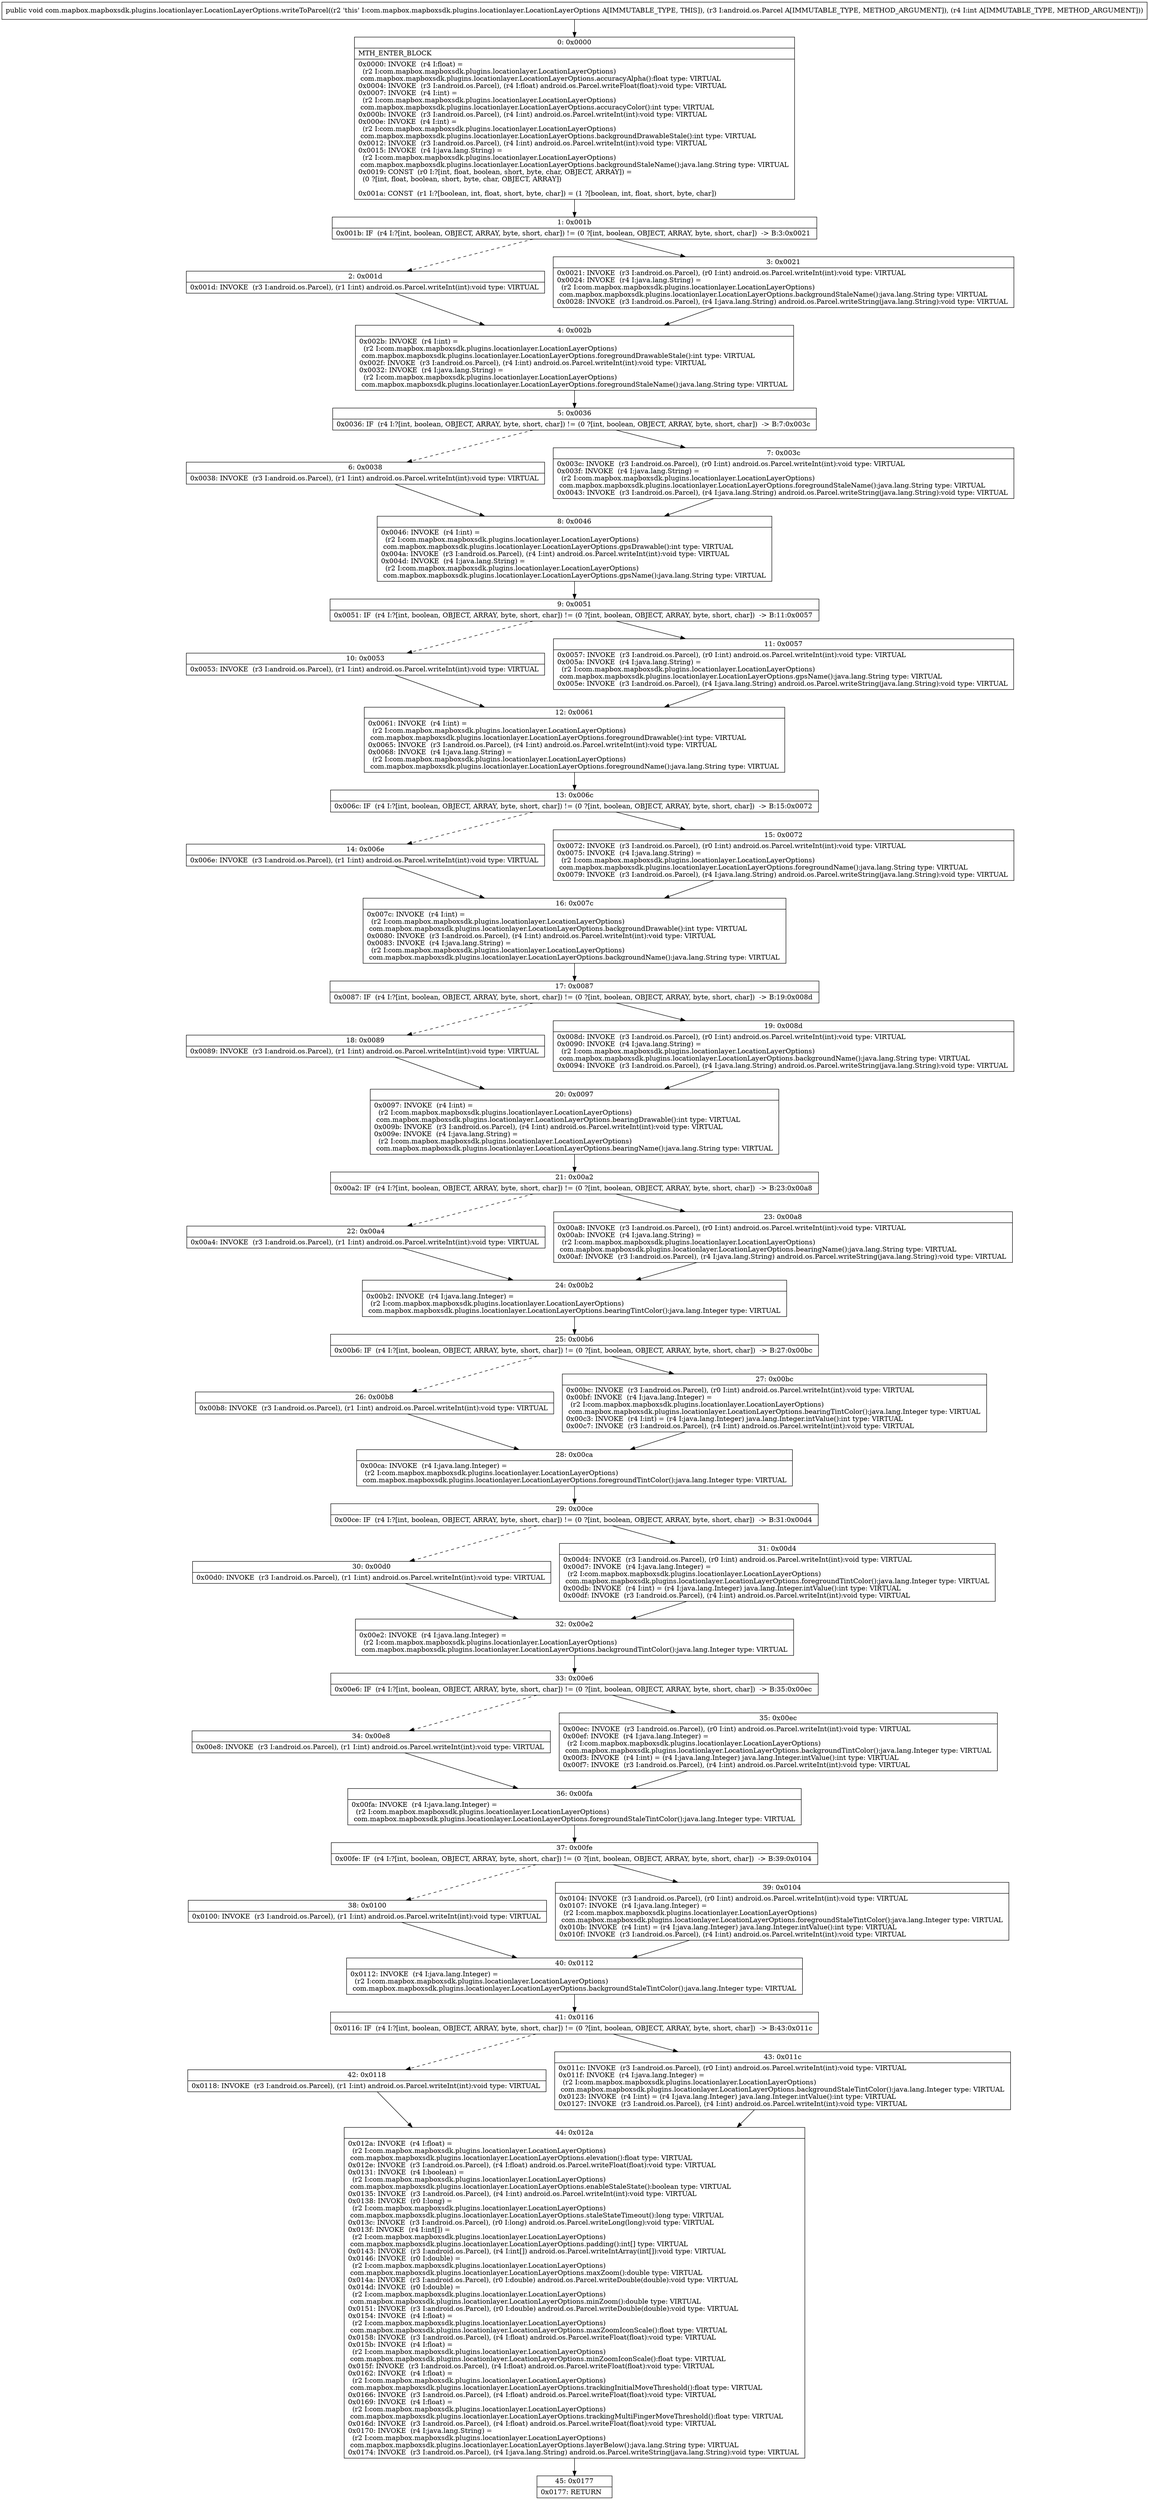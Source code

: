 digraph "CFG forcom.mapbox.mapboxsdk.plugins.locationlayer.LocationLayerOptions.writeToParcel(Landroid\/os\/Parcel;I)V" {
Node_0 [shape=record,label="{0\:\ 0x0000|MTH_ENTER_BLOCK\l|0x0000: INVOKE  (r4 I:float) = \l  (r2 I:com.mapbox.mapboxsdk.plugins.locationlayer.LocationLayerOptions)\l com.mapbox.mapboxsdk.plugins.locationlayer.LocationLayerOptions.accuracyAlpha():float type: VIRTUAL \l0x0004: INVOKE  (r3 I:android.os.Parcel), (r4 I:float) android.os.Parcel.writeFloat(float):void type: VIRTUAL \l0x0007: INVOKE  (r4 I:int) = \l  (r2 I:com.mapbox.mapboxsdk.plugins.locationlayer.LocationLayerOptions)\l com.mapbox.mapboxsdk.plugins.locationlayer.LocationLayerOptions.accuracyColor():int type: VIRTUAL \l0x000b: INVOKE  (r3 I:android.os.Parcel), (r4 I:int) android.os.Parcel.writeInt(int):void type: VIRTUAL \l0x000e: INVOKE  (r4 I:int) = \l  (r2 I:com.mapbox.mapboxsdk.plugins.locationlayer.LocationLayerOptions)\l com.mapbox.mapboxsdk.plugins.locationlayer.LocationLayerOptions.backgroundDrawableStale():int type: VIRTUAL \l0x0012: INVOKE  (r3 I:android.os.Parcel), (r4 I:int) android.os.Parcel.writeInt(int):void type: VIRTUAL \l0x0015: INVOKE  (r4 I:java.lang.String) = \l  (r2 I:com.mapbox.mapboxsdk.plugins.locationlayer.LocationLayerOptions)\l com.mapbox.mapboxsdk.plugins.locationlayer.LocationLayerOptions.backgroundStaleName():java.lang.String type: VIRTUAL \l0x0019: CONST  (r0 I:?[int, float, boolean, short, byte, char, OBJECT, ARRAY]) = \l  (0 ?[int, float, boolean, short, byte, char, OBJECT, ARRAY])\l \l0x001a: CONST  (r1 I:?[boolean, int, float, short, byte, char]) = (1 ?[boolean, int, float, short, byte, char]) \l}"];
Node_1 [shape=record,label="{1\:\ 0x001b|0x001b: IF  (r4 I:?[int, boolean, OBJECT, ARRAY, byte, short, char]) != (0 ?[int, boolean, OBJECT, ARRAY, byte, short, char])  \-\> B:3:0x0021 \l}"];
Node_2 [shape=record,label="{2\:\ 0x001d|0x001d: INVOKE  (r3 I:android.os.Parcel), (r1 I:int) android.os.Parcel.writeInt(int):void type: VIRTUAL \l}"];
Node_3 [shape=record,label="{3\:\ 0x0021|0x0021: INVOKE  (r3 I:android.os.Parcel), (r0 I:int) android.os.Parcel.writeInt(int):void type: VIRTUAL \l0x0024: INVOKE  (r4 I:java.lang.String) = \l  (r2 I:com.mapbox.mapboxsdk.plugins.locationlayer.LocationLayerOptions)\l com.mapbox.mapboxsdk.plugins.locationlayer.LocationLayerOptions.backgroundStaleName():java.lang.String type: VIRTUAL \l0x0028: INVOKE  (r3 I:android.os.Parcel), (r4 I:java.lang.String) android.os.Parcel.writeString(java.lang.String):void type: VIRTUAL \l}"];
Node_4 [shape=record,label="{4\:\ 0x002b|0x002b: INVOKE  (r4 I:int) = \l  (r2 I:com.mapbox.mapboxsdk.plugins.locationlayer.LocationLayerOptions)\l com.mapbox.mapboxsdk.plugins.locationlayer.LocationLayerOptions.foregroundDrawableStale():int type: VIRTUAL \l0x002f: INVOKE  (r3 I:android.os.Parcel), (r4 I:int) android.os.Parcel.writeInt(int):void type: VIRTUAL \l0x0032: INVOKE  (r4 I:java.lang.String) = \l  (r2 I:com.mapbox.mapboxsdk.plugins.locationlayer.LocationLayerOptions)\l com.mapbox.mapboxsdk.plugins.locationlayer.LocationLayerOptions.foregroundStaleName():java.lang.String type: VIRTUAL \l}"];
Node_5 [shape=record,label="{5\:\ 0x0036|0x0036: IF  (r4 I:?[int, boolean, OBJECT, ARRAY, byte, short, char]) != (0 ?[int, boolean, OBJECT, ARRAY, byte, short, char])  \-\> B:7:0x003c \l}"];
Node_6 [shape=record,label="{6\:\ 0x0038|0x0038: INVOKE  (r3 I:android.os.Parcel), (r1 I:int) android.os.Parcel.writeInt(int):void type: VIRTUAL \l}"];
Node_7 [shape=record,label="{7\:\ 0x003c|0x003c: INVOKE  (r3 I:android.os.Parcel), (r0 I:int) android.os.Parcel.writeInt(int):void type: VIRTUAL \l0x003f: INVOKE  (r4 I:java.lang.String) = \l  (r2 I:com.mapbox.mapboxsdk.plugins.locationlayer.LocationLayerOptions)\l com.mapbox.mapboxsdk.plugins.locationlayer.LocationLayerOptions.foregroundStaleName():java.lang.String type: VIRTUAL \l0x0043: INVOKE  (r3 I:android.os.Parcel), (r4 I:java.lang.String) android.os.Parcel.writeString(java.lang.String):void type: VIRTUAL \l}"];
Node_8 [shape=record,label="{8\:\ 0x0046|0x0046: INVOKE  (r4 I:int) = \l  (r2 I:com.mapbox.mapboxsdk.plugins.locationlayer.LocationLayerOptions)\l com.mapbox.mapboxsdk.plugins.locationlayer.LocationLayerOptions.gpsDrawable():int type: VIRTUAL \l0x004a: INVOKE  (r3 I:android.os.Parcel), (r4 I:int) android.os.Parcel.writeInt(int):void type: VIRTUAL \l0x004d: INVOKE  (r4 I:java.lang.String) = \l  (r2 I:com.mapbox.mapboxsdk.plugins.locationlayer.LocationLayerOptions)\l com.mapbox.mapboxsdk.plugins.locationlayer.LocationLayerOptions.gpsName():java.lang.String type: VIRTUAL \l}"];
Node_9 [shape=record,label="{9\:\ 0x0051|0x0051: IF  (r4 I:?[int, boolean, OBJECT, ARRAY, byte, short, char]) != (0 ?[int, boolean, OBJECT, ARRAY, byte, short, char])  \-\> B:11:0x0057 \l}"];
Node_10 [shape=record,label="{10\:\ 0x0053|0x0053: INVOKE  (r3 I:android.os.Parcel), (r1 I:int) android.os.Parcel.writeInt(int):void type: VIRTUAL \l}"];
Node_11 [shape=record,label="{11\:\ 0x0057|0x0057: INVOKE  (r3 I:android.os.Parcel), (r0 I:int) android.os.Parcel.writeInt(int):void type: VIRTUAL \l0x005a: INVOKE  (r4 I:java.lang.String) = \l  (r2 I:com.mapbox.mapboxsdk.plugins.locationlayer.LocationLayerOptions)\l com.mapbox.mapboxsdk.plugins.locationlayer.LocationLayerOptions.gpsName():java.lang.String type: VIRTUAL \l0x005e: INVOKE  (r3 I:android.os.Parcel), (r4 I:java.lang.String) android.os.Parcel.writeString(java.lang.String):void type: VIRTUAL \l}"];
Node_12 [shape=record,label="{12\:\ 0x0061|0x0061: INVOKE  (r4 I:int) = \l  (r2 I:com.mapbox.mapboxsdk.plugins.locationlayer.LocationLayerOptions)\l com.mapbox.mapboxsdk.plugins.locationlayer.LocationLayerOptions.foregroundDrawable():int type: VIRTUAL \l0x0065: INVOKE  (r3 I:android.os.Parcel), (r4 I:int) android.os.Parcel.writeInt(int):void type: VIRTUAL \l0x0068: INVOKE  (r4 I:java.lang.String) = \l  (r2 I:com.mapbox.mapboxsdk.plugins.locationlayer.LocationLayerOptions)\l com.mapbox.mapboxsdk.plugins.locationlayer.LocationLayerOptions.foregroundName():java.lang.String type: VIRTUAL \l}"];
Node_13 [shape=record,label="{13\:\ 0x006c|0x006c: IF  (r4 I:?[int, boolean, OBJECT, ARRAY, byte, short, char]) != (0 ?[int, boolean, OBJECT, ARRAY, byte, short, char])  \-\> B:15:0x0072 \l}"];
Node_14 [shape=record,label="{14\:\ 0x006e|0x006e: INVOKE  (r3 I:android.os.Parcel), (r1 I:int) android.os.Parcel.writeInt(int):void type: VIRTUAL \l}"];
Node_15 [shape=record,label="{15\:\ 0x0072|0x0072: INVOKE  (r3 I:android.os.Parcel), (r0 I:int) android.os.Parcel.writeInt(int):void type: VIRTUAL \l0x0075: INVOKE  (r4 I:java.lang.String) = \l  (r2 I:com.mapbox.mapboxsdk.plugins.locationlayer.LocationLayerOptions)\l com.mapbox.mapboxsdk.plugins.locationlayer.LocationLayerOptions.foregroundName():java.lang.String type: VIRTUAL \l0x0079: INVOKE  (r3 I:android.os.Parcel), (r4 I:java.lang.String) android.os.Parcel.writeString(java.lang.String):void type: VIRTUAL \l}"];
Node_16 [shape=record,label="{16\:\ 0x007c|0x007c: INVOKE  (r4 I:int) = \l  (r2 I:com.mapbox.mapboxsdk.plugins.locationlayer.LocationLayerOptions)\l com.mapbox.mapboxsdk.plugins.locationlayer.LocationLayerOptions.backgroundDrawable():int type: VIRTUAL \l0x0080: INVOKE  (r3 I:android.os.Parcel), (r4 I:int) android.os.Parcel.writeInt(int):void type: VIRTUAL \l0x0083: INVOKE  (r4 I:java.lang.String) = \l  (r2 I:com.mapbox.mapboxsdk.plugins.locationlayer.LocationLayerOptions)\l com.mapbox.mapboxsdk.plugins.locationlayer.LocationLayerOptions.backgroundName():java.lang.String type: VIRTUAL \l}"];
Node_17 [shape=record,label="{17\:\ 0x0087|0x0087: IF  (r4 I:?[int, boolean, OBJECT, ARRAY, byte, short, char]) != (0 ?[int, boolean, OBJECT, ARRAY, byte, short, char])  \-\> B:19:0x008d \l}"];
Node_18 [shape=record,label="{18\:\ 0x0089|0x0089: INVOKE  (r3 I:android.os.Parcel), (r1 I:int) android.os.Parcel.writeInt(int):void type: VIRTUAL \l}"];
Node_19 [shape=record,label="{19\:\ 0x008d|0x008d: INVOKE  (r3 I:android.os.Parcel), (r0 I:int) android.os.Parcel.writeInt(int):void type: VIRTUAL \l0x0090: INVOKE  (r4 I:java.lang.String) = \l  (r2 I:com.mapbox.mapboxsdk.plugins.locationlayer.LocationLayerOptions)\l com.mapbox.mapboxsdk.plugins.locationlayer.LocationLayerOptions.backgroundName():java.lang.String type: VIRTUAL \l0x0094: INVOKE  (r3 I:android.os.Parcel), (r4 I:java.lang.String) android.os.Parcel.writeString(java.lang.String):void type: VIRTUAL \l}"];
Node_20 [shape=record,label="{20\:\ 0x0097|0x0097: INVOKE  (r4 I:int) = \l  (r2 I:com.mapbox.mapboxsdk.plugins.locationlayer.LocationLayerOptions)\l com.mapbox.mapboxsdk.plugins.locationlayer.LocationLayerOptions.bearingDrawable():int type: VIRTUAL \l0x009b: INVOKE  (r3 I:android.os.Parcel), (r4 I:int) android.os.Parcel.writeInt(int):void type: VIRTUAL \l0x009e: INVOKE  (r4 I:java.lang.String) = \l  (r2 I:com.mapbox.mapboxsdk.plugins.locationlayer.LocationLayerOptions)\l com.mapbox.mapboxsdk.plugins.locationlayer.LocationLayerOptions.bearingName():java.lang.String type: VIRTUAL \l}"];
Node_21 [shape=record,label="{21\:\ 0x00a2|0x00a2: IF  (r4 I:?[int, boolean, OBJECT, ARRAY, byte, short, char]) != (0 ?[int, boolean, OBJECT, ARRAY, byte, short, char])  \-\> B:23:0x00a8 \l}"];
Node_22 [shape=record,label="{22\:\ 0x00a4|0x00a4: INVOKE  (r3 I:android.os.Parcel), (r1 I:int) android.os.Parcel.writeInt(int):void type: VIRTUAL \l}"];
Node_23 [shape=record,label="{23\:\ 0x00a8|0x00a8: INVOKE  (r3 I:android.os.Parcel), (r0 I:int) android.os.Parcel.writeInt(int):void type: VIRTUAL \l0x00ab: INVOKE  (r4 I:java.lang.String) = \l  (r2 I:com.mapbox.mapboxsdk.plugins.locationlayer.LocationLayerOptions)\l com.mapbox.mapboxsdk.plugins.locationlayer.LocationLayerOptions.bearingName():java.lang.String type: VIRTUAL \l0x00af: INVOKE  (r3 I:android.os.Parcel), (r4 I:java.lang.String) android.os.Parcel.writeString(java.lang.String):void type: VIRTUAL \l}"];
Node_24 [shape=record,label="{24\:\ 0x00b2|0x00b2: INVOKE  (r4 I:java.lang.Integer) = \l  (r2 I:com.mapbox.mapboxsdk.plugins.locationlayer.LocationLayerOptions)\l com.mapbox.mapboxsdk.plugins.locationlayer.LocationLayerOptions.bearingTintColor():java.lang.Integer type: VIRTUAL \l}"];
Node_25 [shape=record,label="{25\:\ 0x00b6|0x00b6: IF  (r4 I:?[int, boolean, OBJECT, ARRAY, byte, short, char]) != (0 ?[int, boolean, OBJECT, ARRAY, byte, short, char])  \-\> B:27:0x00bc \l}"];
Node_26 [shape=record,label="{26\:\ 0x00b8|0x00b8: INVOKE  (r3 I:android.os.Parcel), (r1 I:int) android.os.Parcel.writeInt(int):void type: VIRTUAL \l}"];
Node_27 [shape=record,label="{27\:\ 0x00bc|0x00bc: INVOKE  (r3 I:android.os.Parcel), (r0 I:int) android.os.Parcel.writeInt(int):void type: VIRTUAL \l0x00bf: INVOKE  (r4 I:java.lang.Integer) = \l  (r2 I:com.mapbox.mapboxsdk.plugins.locationlayer.LocationLayerOptions)\l com.mapbox.mapboxsdk.plugins.locationlayer.LocationLayerOptions.bearingTintColor():java.lang.Integer type: VIRTUAL \l0x00c3: INVOKE  (r4 I:int) = (r4 I:java.lang.Integer) java.lang.Integer.intValue():int type: VIRTUAL \l0x00c7: INVOKE  (r3 I:android.os.Parcel), (r4 I:int) android.os.Parcel.writeInt(int):void type: VIRTUAL \l}"];
Node_28 [shape=record,label="{28\:\ 0x00ca|0x00ca: INVOKE  (r4 I:java.lang.Integer) = \l  (r2 I:com.mapbox.mapboxsdk.plugins.locationlayer.LocationLayerOptions)\l com.mapbox.mapboxsdk.plugins.locationlayer.LocationLayerOptions.foregroundTintColor():java.lang.Integer type: VIRTUAL \l}"];
Node_29 [shape=record,label="{29\:\ 0x00ce|0x00ce: IF  (r4 I:?[int, boolean, OBJECT, ARRAY, byte, short, char]) != (0 ?[int, boolean, OBJECT, ARRAY, byte, short, char])  \-\> B:31:0x00d4 \l}"];
Node_30 [shape=record,label="{30\:\ 0x00d0|0x00d0: INVOKE  (r3 I:android.os.Parcel), (r1 I:int) android.os.Parcel.writeInt(int):void type: VIRTUAL \l}"];
Node_31 [shape=record,label="{31\:\ 0x00d4|0x00d4: INVOKE  (r3 I:android.os.Parcel), (r0 I:int) android.os.Parcel.writeInt(int):void type: VIRTUAL \l0x00d7: INVOKE  (r4 I:java.lang.Integer) = \l  (r2 I:com.mapbox.mapboxsdk.plugins.locationlayer.LocationLayerOptions)\l com.mapbox.mapboxsdk.plugins.locationlayer.LocationLayerOptions.foregroundTintColor():java.lang.Integer type: VIRTUAL \l0x00db: INVOKE  (r4 I:int) = (r4 I:java.lang.Integer) java.lang.Integer.intValue():int type: VIRTUAL \l0x00df: INVOKE  (r3 I:android.os.Parcel), (r4 I:int) android.os.Parcel.writeInt(int):void type: VIRTUAL \l}"];
Node_32 [shape=record,label="{32\:\ 0x00e2|0x00e2: INVOKE  (r4 I:java.lang.Integer) = \l  (r2 I:com.mapbox.mapboxsdk.plugins.locationlayer.LocationLayerOptions)\l com.mapbox.mapboxsdk.plugins.locationlayer.LocationLayerOptions.backgroundTintColor():java.lang.Integer type: VIRTUAL \l}"];
Node_33 [shape=record,label="{33\:\ 0x00e6|0x00e6: IF  (r4 I:?[int, boolean, OBJECT, ARRAY, byte, short, char]) != (0 ?[int, boolean, OBJECT, ARRAY, byte, short, char])  \-\> B:35:0x00ec \l}"];
Node_34 [shape=record,label="{34\:\ 0x00e8|0x00e8: INVOKE  (r3 I:android.os.Parcel), (r1 I:int) android.os.Parcel.writeInt(int):void type: VIRTUAL \l}"];
Node_35 [shape=record,label="{35\:\ 0x00ec|0x00ec: INVOKE  (r3 I:android.os.Parcel), (r0 I:int) android.os.Parcel.writeInt(int):void type: VIRTUAL \l0x00ef: INVOKE  (r4 I:java.lang.Integer) = \l  (r2 I:com.mapbox.mapboxsdk.plugins.locationlayer.LocationLayerOptions)\l com.mapbox.mapboxsdk.plugins.locationlayer.LocationLayerOptions.backgroundTintColor():java.lang.Integer type: VIRTUAL \l0x00f3: INVOKE  (r4 I:int) = (r4 I:java.lang.Integer) java.lang.Integer.intValue():int type: VIRTUAL \l0x00f7: INVOKE  (r3 I:android.os.Parcel), (r4 I:int) android.os.Parcel.writeInt(int):void type: VIRTUAL \l}"];
Node_36 [shape=record,label="{36\:\ 0x00fa|0x00fa: INVOKE  (r4 I:java.lang.Integer) = \l  (r2 I:com.mapbox.mapboxsdk.plugins.locationlayer.LocationLayerOptions)\l com.mapbox.mapboxsdk.plugins.locationlayer.LocationLayerOptions.foregroundStaleTintColor():java.lang.Integer type: VIRTUAL \l}"];
Node_37 [shape=record,label="{37\:\ 0x00fe|0x00fe: IF  (r4 I:?[int, boolean, OBJECT, ARRAY, byte, short, char]) != (0 ?[int, boolean, OBJECT, ARRAY, byte, short, char])  \-\> B:39:0x0104 \l}"];
Node_38 [shape=record,label="{38\:\ 0x0100|0x0100: INVOKE  (r3 I:android.os.Parcel), (r1 I:int) android.os.Parcel.writeInt(int):void type: VIRTUAL \l}"];
Node_39 [shape=record,label="{39\:\ 0x0104|0x0104: INVOKE  (r3 I:android.os.Parcel), (r0 I:int) android.os.Parcel.writeInt(int):void type: VIRTUAL \l0x0107: INVOKE  (r4 I:java.lang.Integer) = \l  (r2 I:com.mapbox.mapboxsdk.plugins.locationlayer.LocationLayerOptions)\l com.mapbox.mapboxsdk.plugins.locationlayer.LocationLayerOptions.foregroundStaleTintColor():java.lang.Integer type: VIRTUAL \l0x010b: INVOKE  (r4 I:int) = (r4 I:java.lang.Integer) java.lang.Integer.intValue():int type: VIRTUAL \l0x010f: INVOKE  (r3 I:android.os.Parcel), (r4 I:int) android.os.Parcel.writeInt(int):void type: VIRTUAL \l}"];
Node_40 [shape=record,label="{40\:\ 0x0112|0x0112: INVOKE  (r4 I:java.lang.Integer) = \l  (r2 I:com.mapbox.mapboxsdk.plugins.locationlayer.LocationLayerOptions)\l com.mapbox.mapboxsdk.plugins.locationlayer.LocationLayerOptions.backgroundStaleTintColor():java.lang.Integer type: VIRTUAL \l}"];
Node_41 [shape=record,label="{41\:\ 0x0116|0x0116: IF  (r4 I:?[int, boolean, OBJECT, ARRAY, byte, short, char]) != (0 ?[int, boolean, OBJECT, ARRAY, byte, short, char])  \-\> B:43:0x011c \l}"];
Node_42 [shape=record,label="{42\:\ 0x0118|0x0118: INVOKE  (r3 I:android.os.Parcel), (r1 I:int) android.os.Parcel.writeInt(int):void type: VIRTUAL \l}"];
Node_43 [shape=record,label="{43\:\ 0x011c|0x011c: INVOKE  (r3 I:android.os.Parcel), (r0 I:int) android.os.Parcel.writeInt(int):void type: VIRTUAL \l0x011f: INVOKE  (r4 I:java.lang.Integer) = \l  (r2 I:com.mapbox.mapboxsdk.plugins.locationlayer.LocationLayerOptions)\l com.mapbox.mapboxsdk.plugins.locationlayer.LocationLayerOptions.backgroundStaleTintColor():java.lang.Integer type: VIRTUAL \l0x0123: INVOKE  (r4 I:int) = (r4 I:java.lang.Integer) java.lang.Integer.intValue():int type: VIRTUAL \l0x0127: INVOKE  (r3 I:android.os.Parcel), (r4 I:int) android.os.Parcel.writeInt(int):void type: VIRTUAL \l}"];
Node_44 [shape=record,label="{44\:\ 0x012a|0x012a: INVOKE  (r4 I:float) = \l  (r2 I:com.mapbox.mapboxsdk.plugins.locationlayer.LocationLayerOptions)\l com.mapbox.mapboxsdk.plugins.locationlayer.LocationLayerOptions.elevation():float type: VIRTUAL \l0x012e: INVOKE  (r3 I:android.os.Parcel), (r4 I:float) android.os.Parcel.writeFloat(float):void type: VIRTUAL \l0x0131: INVOKE  (r4 I:boolean) = \l  (r2 I:com.mapbox.mapboxsdk.plugins.locationlayer.LocationLayerOptions)\l com.mapbox.mapboxsdk.plugins.locationlayer.LocationLayerOptions.enableStaleState():boolean type: VIRTUAL \l0x0135: INVOKE  (r3 I:android.os.Parcel), (r4 I:int) android.os.Parcel.writeInt(int):void type: VIRTUAL \l0x0138: INVOKE  (r0 I:long) = \l  (r2 I:com.mapbox.mapboxsdk.plugins.locationlayer.LocationLayerOptions)\l com.mapbox.mapboxsdk.plugins.locationlayer.LocationLayerOptions.staleStateTimeout():long type: VIRTUAL \l0x013c: INVOKE  (r3 I:android.os.Parcel), (r0 I:long) android.os.Parcel.writeLong(long):void type: VIRTUAL \l0x013f: INVOKE  (r4 I:int[]) = \l  (r2 I:com.mapbox.mapboxsdk.plugins.locationlayer.LocationLayerOptions)\l com.mapbox.mapboxsdk.plugins.locationlayer.LocationLayerOptions.padding():int[] type: VIRTUAL \l0x0143: INVOKE  (r3 I:android.os.Parcel), (r4 I:int[]) android.os.Parcel.writeIntArray(int[]):void type: VIRTUAL \l0x0146: INVOKE  (r0 I:double) = \l  (r2 I:com.mapbox.mapboxsdk.plugins.locationlayer.LocationLayerOptions)\l com.mapbox.mapboxsdk.plugins.locationlayer.LocationLayerOptions.maxZoom():double type: VIRTUAL \l0x014a: INVOKE  (r3 I:android.os.Parcel), (r0 I:double) android.os.Parcel.writeDouble(double):void type: VIRTUAL \l0x014d: INVOKE  (r0 I:double) = \l  (r2 I:com.mapbox.mapboxsdk.plugins.locationlayer.LocationLayerOptions)\l com.mapbox.mapboxsdk.plugins.locationlayer.LocationLayerOptions.minZoom():double type: VIRTUAL \l0x0151: INVOKE  (r3 I:android.os.Parcel), (r0 I:double) android.os.Parcel.writeDouble(double):void type: VIRTUAL \l0x0154: INVOKE  (r4 I:float) = \l  (r2 I:com.mapbox.mapboxsdk.plugins.locationlayer.LocationLayerOptions)\l com.mapbox.mapboxsdk.plugins.locationlayer.LocationLayerOptions.maxZoomIconScale():float type: VIRTUAL \l0x0158: INVOKE  (r3 I:android.os.Parcel), (r4 I:float) android.os.Parcel.writeFloat(float):void type: VIRTUAL \l0x015b: INVOKE  (r4 I:float) = \l  (r2 I:com.mapbox.mapboxsdk.plugins.locationlayer.LocationLayerOptions)\l com.mapbox.mapboxsdk.plugins.locationlayer.LocationLayerOptions.minZoomIconScale():float type: VIRTUAL \l0x015f: INVOKE  (r3 I:android.os.Parcel), (r4 I:float) android.os.Parcel.writeFloat(float):void type: VIRTUAL \l0x0162: INVOKE  (r4 I:float) = \l  (r2 I:com.mapbox.mapboxsdk.plugins.locationlayer.LocationLayerOptions)\l com.mapbox.mapboxsdk.plugins.locationlayer.LocationLayerOptions.trackingInitialMoveThreshold():float type: VIRTUAL \l0x0166: INVOKE  (r3 I:android.os.Parcel), (r4 I:float) android.os.Parcel.writeFloat(float):void type: VIRTUAL \l0x0169: INVOKE  (r4 I:float) = \l  (r2 I:com.mapbox.mapboxsdk.plugins.locationlayer.LocationLayerOptions)\l com.mapbox.mapboxsdk.plugins.locationlayer.LocationLayerOptions.trackingMultiFingerMoveThreshold():float type: VIRTUAL \l0x016d: INVOKE  (r3 I:android.os.Parcel), (r4 I:float) android.os.Parcel.writeFloat(float):void type: VIRTUAL \l0x0170: INVOKE  (r4 I:java.lang.String) = \l  (r2 I:com.mapbox.mapboxsdk.plugins.locationlayer.LocationLayerOptions)\l com.mapbox.mapboxsdk.plugins.locationlayer.LocationLayerOptions.layerBelow():java.lang.String type: VIRTUAL \l0x0174: INVOKE  (r3 I:android.os.Parcel), (r4 I:java.lang.String) android.os.Parcel.writeString(java.lang.String):void type: VIRTUAL \l}"];
Node_45 [shape=record,label="{45\:\ 0x0177|0x0177: RETURN   \l}"];
MethodNode[shape=record,label="{public void com.mapbox.mapboxsdk.plugins.locationlayer.LocationLayerOptions.writeToParcel((r2 'this' I:com.mapbox.mapboxsdk.plugins.locationlayer.LocationLayerOptions A[IMMUTABLE_TYPE, THIS]), (r3 I:android.os.Parcel A[IMMUTABLE_TYPE, METHOD_ARGUMENT]), (r4 I:int A[IMMUTABLE_TYPE, METHOD_ARGUMENT])) }"];
MethodNode -> Node_0;
Node_0 -> Node_1;
Node_1 -> Node_2[style=dashed];
Node_1 -> Node_3;
Node_2 -> Node_4;
Node_3 -> Node_4;
Node_4 -> Node_5;
Node_5 -> Node_6[style=dashed];
Node_5 -> Node_7;
Node_6 -> Node_8;
Node_7 -> Node_8;
Node_8 -> Node_9;
Node_9 -> Node_10[style=dashed];
Node_9 -> Node_11;
Node_10 -> Node_12;
Node_11 -> Node_12;
Node_12 -> Node_13;
Node_13 -> Node_14[style=dashed];
Node_13 -> Node_15;
Node_14 -> Node_16;
Node_15 -> Node_16;
Node_16 -> Node_17;
Node_17 -> Node_18[style=dashed];
Node_17 -> Node_19;
Node_18 -> Node_20;
Node_19 -> Node_20;
Node_20 -> Node_21;
Node_21 -> Node_22[style=dashed];
Node_21 -> Node_23;
Node_22 -> Node_24;
Node_23 -> Node_24;
Node_24 -> Node_25;
Node_25 -> Node_26[style=dashed];
Node_25 -> Node_27;
Node_26 -> Node_28;
Node_27 -> Node_28;
Node_28 -> Node_29;
Node_29 -> Node_30[style=dashed];
Node_29 -> Node_31;
Node_30 -> Node_32;
Node_31 -> Node_32;
Node_32 -> Node_33;
Node_33 -> Node_34[style=dashed];
Node_33 -> Node_35;
Node_34 -> Node_36;
Node_35 -> Node_36;
Node_36 -> Node_37;
Node_37 -> Node_38[style=dashed];
Node_37 -> Node_39;
Node_38 -> Node_40;
Node_39 -> Node_40;
Node_40 -> Node_41;
Node_41 -> Node_42[style=dashed];
Node_41 -> Node_43;
Node_42 -> Node_44;
Node_43 -> Node_44;
Node_44 -> Node_45;
}

